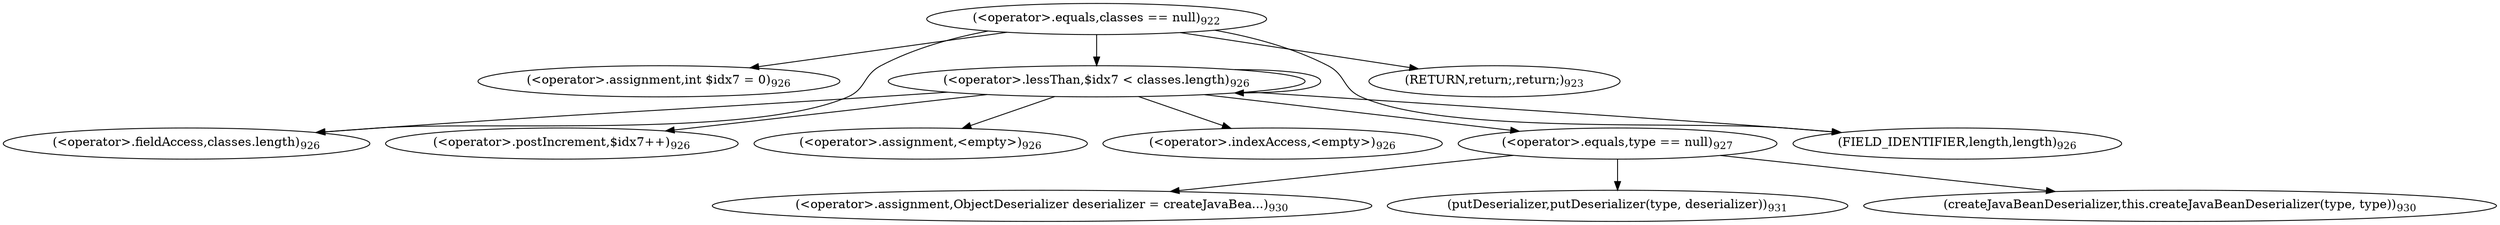 digraph "initJavaBeanDeserializers" {  
"2525" [label = <(&lt;operator&gt;.equals,classes == null)<SUB>922</SUB>> ]
"2532" [label = <(&lt;operator&gt;.assignment,int $idx7 = 0)<SUB>926</SUB>> ]
"2535" [label = <(&lt;operator&gt;.lessThan,$idx7 &lt; classes.length)<SUB>926</SUB>> ]
"2540" [label = <(&lt;operator&gt;.postIncrement,$idx7++)<SUB>926</SUB>> ]
"2529" [label = <(RETURN,return;,return;)<SUB>923</SUB>> ]
"2537" [label = <(&lt;operator&gt;.fieldAccess,classes.length)<SUB>926</SUB>> ]
"2544" [label = <(&lt;operator&gt;.assignment,&lt;empty&gt;)<SUB>926</SUB>> ]
"2556" [label = <(&lt;operator&gt;.assignment,ObjectDeserializer deserializer = createJavaBea...)<SUB>930</SUB>> ]
"2561" [label = <(putDeserializer,putDeserializer(type, deserializer))<SUB>931</SUB>> ]
"2539" [label = <(FIELD_IDENTIFIER,length,length)<SUB>926</SUB>> ]
"2546" [label = <(&lt;operator&gt;.indexAccess,&lt;empty&gt;)<SUB>926</SUB>> ]
"2550" [label = <(&lt;operator&gt;.equals,type == null)<SUB>927</SUB>> ]
"2558" [label = <(createJavaBeanDeserializer,this.createJavaBeanDeserializer(type, type))<SUB>930</SUB>> ]
  "2525" -> "2537" 
  "2525" -> "2529" 
  "2525" -> "2535" 
  "2525" -> "2539" 
  "2525" -> "2532" 
  "2535" -> "2544" 
  "2535" -> "2537" 
  "2535" -> "2540" 
  "2535" -> "2546" 
  "2535" -> "2535" 
  "2535" -> "2539" 
  "2535" -> "2550" 
  "2550" -> "2558" 
  "2550" -> "2556" 
  "2550" -> "2561" 
}
